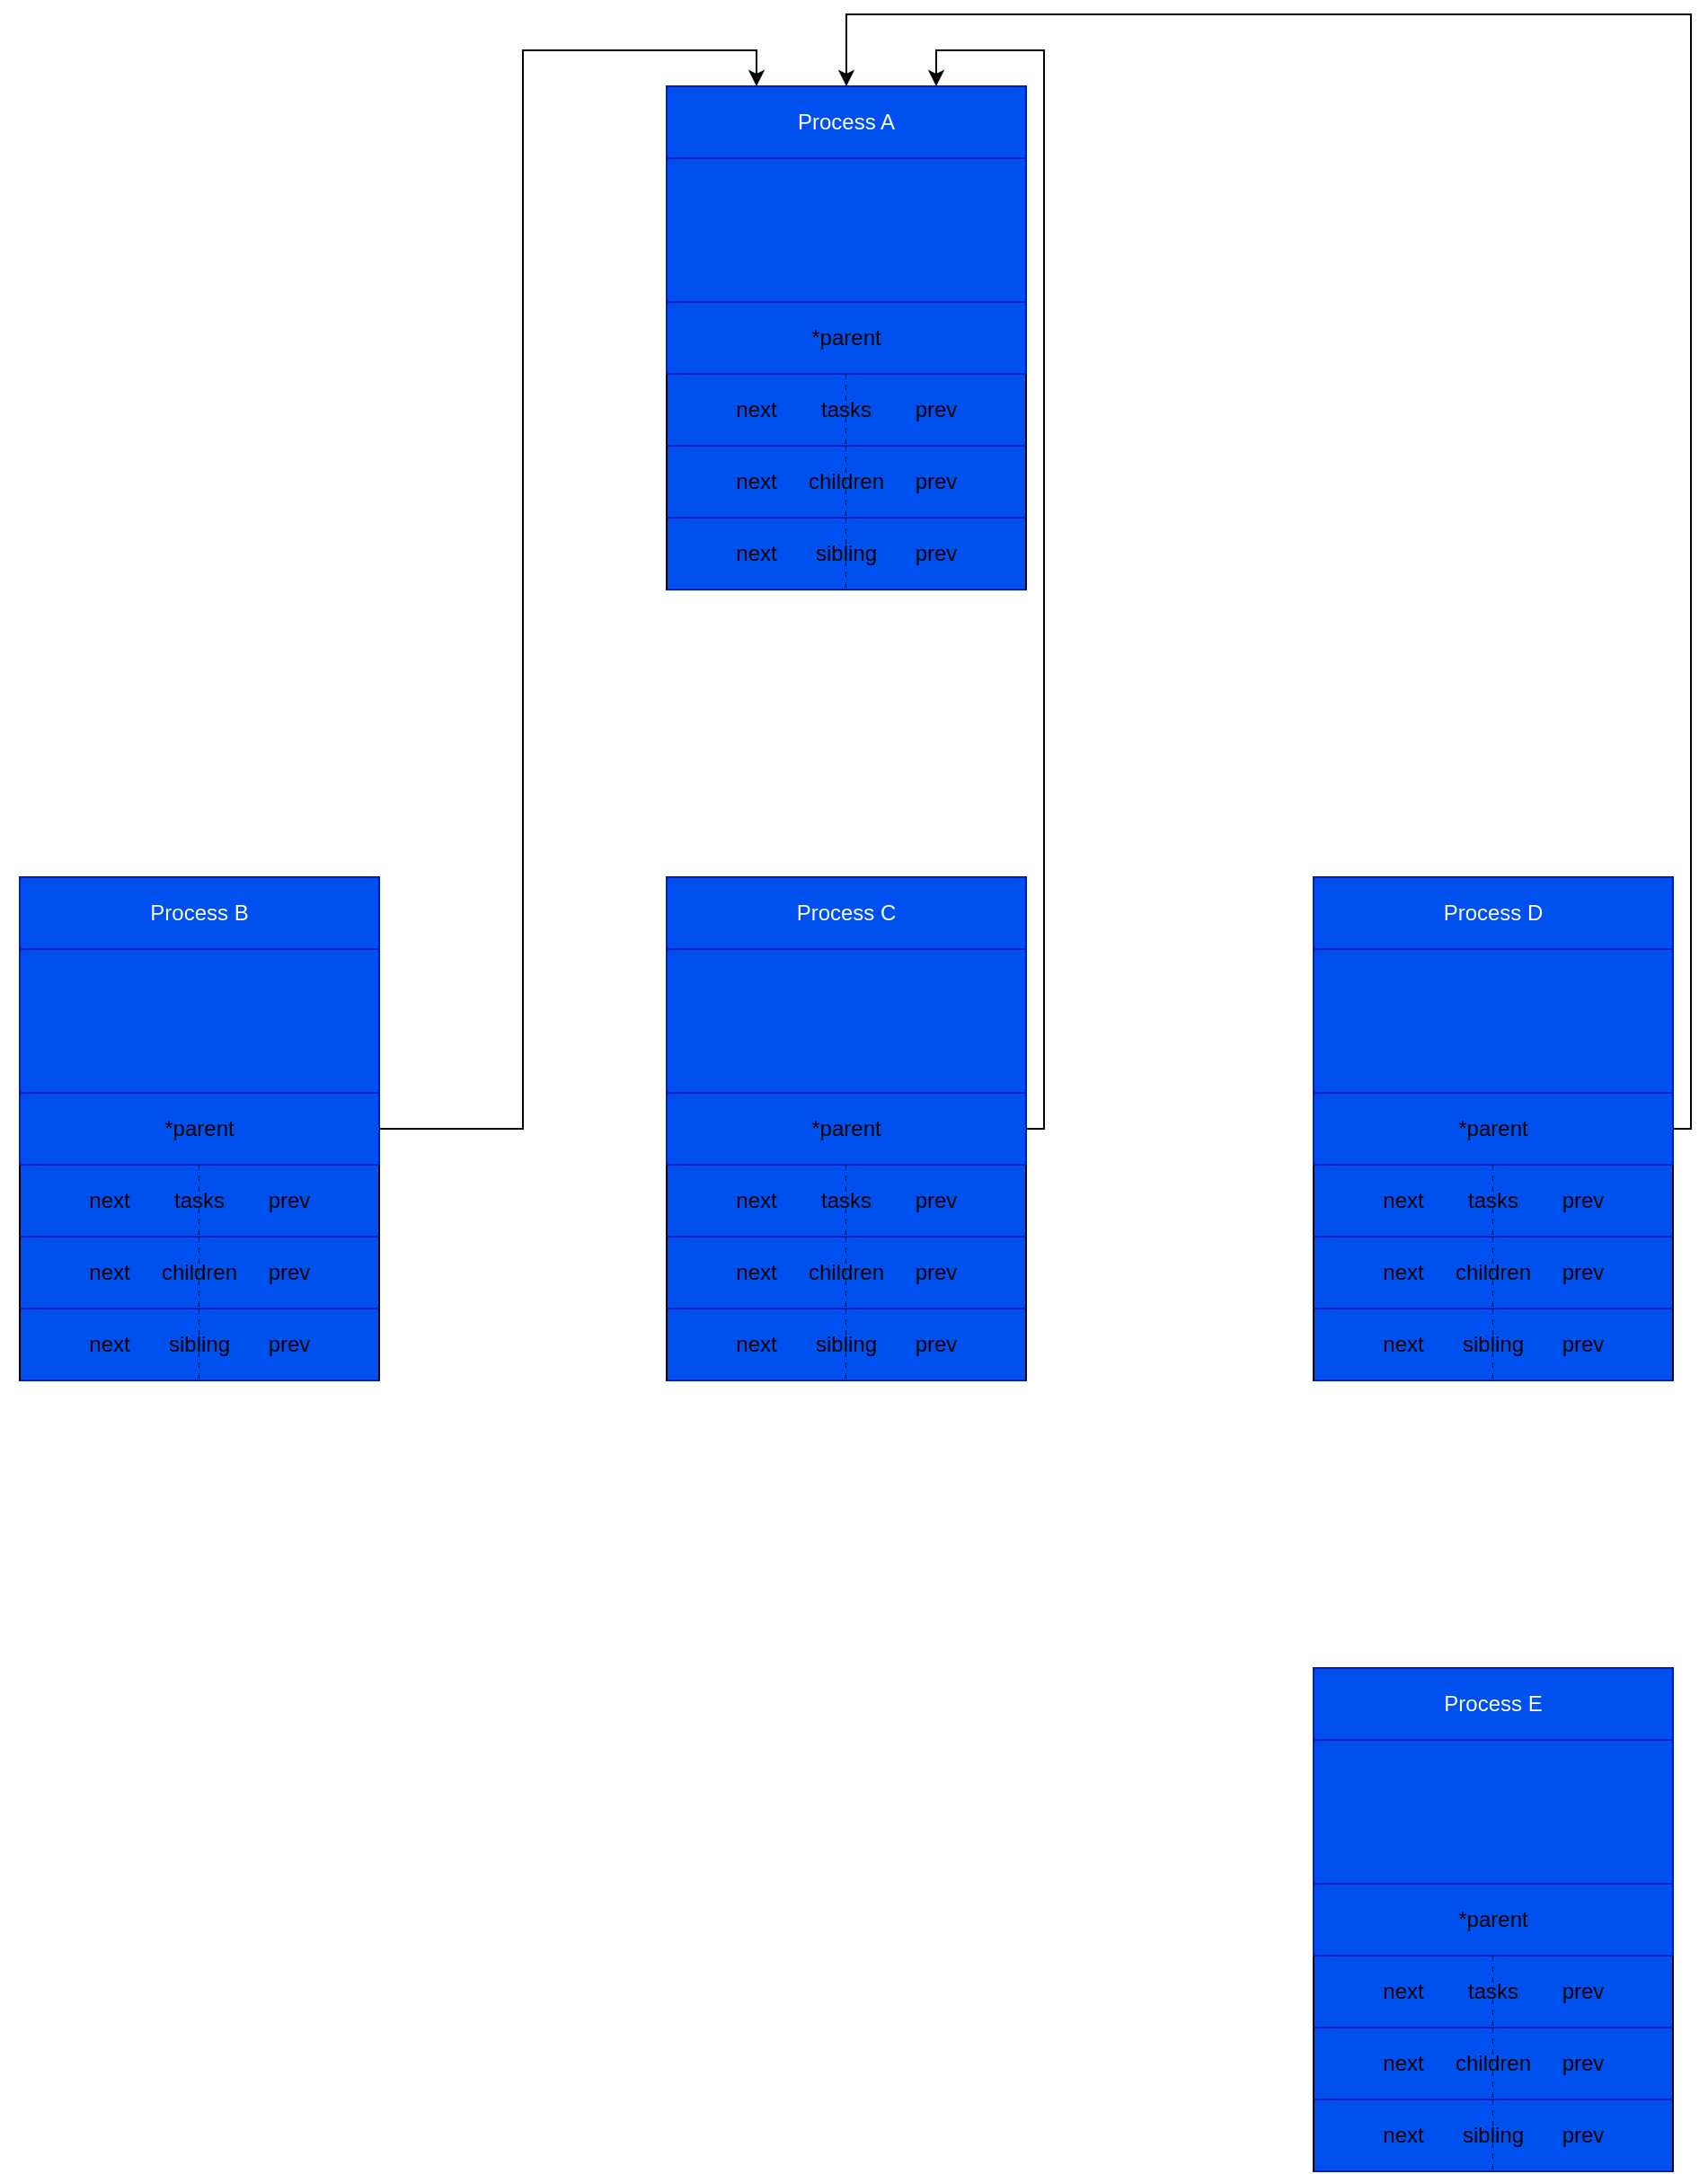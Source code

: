 <mxfile version="28.1.2">
  <diagram name="Page-1" id="jSjBeTgxp149Q0DbQiK0">
    <mxGraphModel dx="2678" dy="1028" grid="1" gridSize="10" guides="1" tooltips="1" connect="1" arrows="1" fold="1" page="1" pageScale="1" pageWidth="850" pageHeight="1100" math="0" shadow="0">
      <root>
        <mxCell id="0" />
        <mxCell id="1" parent="0" />
        <mxCell id="DQoFBdJlBpGmH9ihwqAg-1" value="Process A" style="rounded=0;whiteSpace=wrap;html=1;fillColor=#0050ef;fontColor=#ffffff;strokeColor=#001DBC;" parent="1" vertex="1">
          <mxGeometry x="320" y="80" width="200" height="40" as="geometry" />
        </mxCell>
        <mxCell id="DQoFBdJlBpGmH9ihwqAg-2" value="" style="rounded=0;whiteSpace=wrap;html=1;fillColor=#0050ef;fontColor=#ffffff;strokeColor=#001DBC;" parent="1" vertex="1">
          <mxGeometry x="320" y="120" width="200" height="80" as="geometry" />
        </mxCell>
        <mxCell id="DQoFBdJlBpGmH9ihwqAg-4" value="&lt;font style=&quot;color: light-dark(rgb(0, 0, 0), rgb(0, 0, 255));&quot;&gt;next&lt;/font&gt;" style="shape=partialRectangle;whiteSpace=wrap;html=1;left=0;right=0;fillColor=#0050ef;strokeColor=#001DBC;fontColor=#ffffff;" parent="1" vertex="1">
          <mxGeometry x="320" y="240" width="100" height="40" as="geometry" />
        </mxCell>
        <mxCell id="DQoFBdJlBpGmH9ihwqAg-5" value="" style="line;strokeWidth=1;direction=south;html=1;" parent="1" vertex="1">
          <mxGeometry x="310" y="240" width="20" height="40" as="geometry" />
        </mxCell>
        <mxCell id="DQoFBdJlBpGmH9ihwqAg-7" value="" style="line;strokeWidth=1;direction=south;html=1;dashed=1;" parent="1" vertex="1">
          <mxGeometry x="410" y="240" width="20" height="40" as="geometry" />
        </mxCell>
        <mxCell id="DQoFBdJlBpGmH9ihwqAg-8" value="&lt;font style=&quot;color: light-dark(rgb(0, 0, 0), rgb(0, 0, 255));&quot;&gt;prev&lt;/font&gt;" style="shape=partialRectangle;whiteSpace=wrap;html=1;left=0;right=0;fillColor=#0050ef;fontColor=#ffffff;strokeColor=#001DBC;" parent="1" vertex="1">
          <mxGeometry x="420" y="240" width="100" height="40" as="geometry" />
        </mxCell>
        <mxCell id="DQoFBdJlBpGmH9ihwqAg-9" value="" style="line;strokeWidth=1;direction=south;html=1;" parent="1" vertex="1">
          <mxGeometry x="510" y="240" width="20" height="40" as="geometry" />
        </mxCell>
        <mxCell id="DQoFBdJlBpGmH9ihwqAg-10" value="&lt;font style=&quot;color: light-dark(rgb(0, 0, 0), rgb(255, 255, 255));&quot;&gt;tasks&lt;/font&gt;" style="text;html=1;align=center;verticalAlign=middle;whiteSpace=wrap;rounded=0;" parent="1" vertex="1">
          <mxGeometry x="390" y="245" width="60" height="30" as="geometry" />
        </mxCell>
        <mxCell id="DQoFBdJlBpGmH9ihwqAg-11" value="&lt;font style=&quot;color: light-dark(rgb(0, 0, 0), rgb(0, 255, 0));&quot;&gt;next&lt;/font&gt;" style="shape=partialRectangle;whiteSpace=wrap;html=1;left=0;right=0;fillColor=#0050ef;fontColor=#ffffff;strokeColor=#001DBC;" parent="1" vertex="1">
          <mxGeometry x="320" y="280" width="100" height="40" as="geometry" />
        </mxCell>
        <mxCell id="DQoFBdJlBpGmH9ihwqAg-12" value="" style="line;strokeWidth=1;direction=south;html=1;" parent="1" vertex="1">
          <mxGeometry x="310" y="280" width="20" height="40" as="geometry" />
        </mxCell>
        <mxCell id="DQoFBdJlBpGmH9ihwqAg-13" value="" style="line;strokeWidth=1;direction=south;html=1;dashed=1;" parent="1" vertex="1">
          <mxGeometry x="410" y="280" width="20" height="40" as="geometry" />
        </mxCell>
        <mxCell id="DQoFBdJlBpGmH9ihwqAg-14" value="&lt;font style=&quot;color: light-dark(rgb(0, 0, 0), rgb(0, 255, 0));&quot;&gt;prev&lt;/font&gt;" style="shape=partialRectangle;whiteSpace=wrap;html=1;left=0;right=0;fillColor=#0050ef;fontColor=#ffffff;strokeColor=#001DBC;" parent="1" vertex="1">
          <mxGeometry x="420" y="280" width="100" height="40" as="geometry" />
        </mxCell>
        <mxCell id="DQoFBdJlBpGmH9ihwqAg-15" value="" style="line;strokeWidth=1;direction=south;html=1;" parent="1" vertex="1">
          <mxGeometry x="510" y="280" width="20" height="40" as="geometry" />
        </mxCell>
        <mxCell id="DQoFBdJlBpGmH9ihwqAg-16" value="children" style="text;html=1;align=center;verticalAlign=middle;whiteSpace=wrap;rounded=0;" parent="1" vertex="1">
          <mxGeometry x="390" y="285" width="60" height="30" as="geometry" />
        </mxCell>
        <mxCell id="DQoFBdJlBpGmH9ihwqAg-27" value="&lt;font style=&quot;color: light-dark(rgb(0, 0, 0), rgb(127, 0, 255));&quot;&gt;next&lt;/font&gt;" style="shape=partialRectangle;whiteSpace=wrap;html=1;left=0;right=0;fillColor=#0050ef;fontColor=#ffffff;strokeColor=#001DBC;" parent="1" vertex="1">
          <mxGeometry x="320" y="320" width="100" height="40" as="geometry" />
        </mxCell>
        <mxCell id="DQoFBdJlBpGmH9ihwqAg-28" value="" style="line;strokeWidth=1;direction=south;html=1;" parent="1" vertex="1">
          <mxGeometry x="310" y="320" width="20" height="40" as="geometry" />
        </mxCell>
        <mxCell id="DQoFBdJlBpGmH9ihwqAg-29" value="" style="line;strokeWidth=1;direction=south;html=1;dashed=1;" parent="1" vertex="1">
          <mxGeometry x="410" y="320" width="20" height="40" as="geometry" />
        </mxCell>
        <mxCell id="DQoFBdJlBpGmH9ihwqAg-30" value="&lt;font style=&quot;color: light-dark(rgb(0, 0, 0), rgb(127, 0, 255));&quot;&gt;prev&lt;/font&gt;" style="shape=partialRectangle;whiteSpace=wrap;html=1;left=0;right=0;fillColor=#0050ef;fontColor=#ffffff;strokeColor=#001DBC;" parent="1" vertex="1">
          <mxGeometry x="420" y="320" width="100" height="40" as="geometry" />
        </mxCell>
        <mxCell id="DQoFBdJlBpGmH9ihwqAg-31" value="" style="line;strokeWidth=1;direction=south;html=1;" parent="1" vertex="1">
          <mxGeometry x="510" y="320" width="20" height="40" as="geometry" />
        </mxCell>
        <mxCell id="DQoFBdJlBpGmH9ihwqAg-32" value="sibling" style="text;html=1;align=center;verticalAlign=middle;whiteSpace=wrap;rounded=0;" parent="1" vertex="1">
          <mxGeometry x="390" y="325" width="60" height="30" as="geometry" />
        </mxCell>
        <mxCell id="DQoFBdJlBpGmH9ihwqAg-33" value="&lt;font style=&quot;color: light-dark(rgb(0, 0, 0), rgb(204, 0, 0));&quot;&gt;*parent&lt;/font&gt;" style="rounded=0;whiteSpace=wrap;html=1;fillColor=#0050ef;fontColor=#ffffff;strokeColor=#001DBC;" parent="1" vertex="1">
          <mxGeometry x="320" y="200" width="200" height="40" as="geometry" />
        </mxCell>
        <mxCell id="Pr255XUGISF5RP6_E8v_-1" value="Process C" style="rounded=0;whiteSpace=wrap;html=1;fillColor=#0050ef;fontColor=#ffffff;strokeColor=#001DBC;" vertex="1" parent="1">
          <mxGeometry x="320" y="520" width="200" height="40" as="geometry" />
        </mxCell>
        <mxCell id="Pr255XUGISF5RP6_E8v_-2" value="" style="rounded=0;whiteSpace=wrap;html=1;fillColor=#0050ef;fontColor=#ffffff;strokeColor=#001DBC;" vertex="1" parent="1">
          <mxGeometry x="320" y="560" width="200" height="80" as="geometry" />
        </mxCell>
        <mxCell id="Pr255XUGISF5RP6_E8v_-3" value="&lt;font style=&quot;color: light-dark(rgb(0, 0, 0), rgb(0, 0, 255));&quot;&gt;next&lt;/font&gt;" style="shape=partialRectangle;whiteSpace=wrap;html=1;left=0;right=0;fillColor=#0050ef;strokeColor=#001DBC;fontColor=#ffffff;" vertex="1" parent="1">
          <mxGeometry x="320" y="680" width="100" height="40" as="geometry" />
        </mxCell>
        <mxCell id="Pr255XUGISF5RP6_E8v_-4" value="" style="line;strokeWidth=1;direction=south;html=1;" vertex="1" parent="1">
          <mxGeometry x="310" y="680" width="20" height="40" as="geometry" />
        </mxCell>
        <mxCell id="Pr255XUGISF5RP6_E8v_-5" value="" style="line;strokeWidth=1;direction=south;html=1;dashed=1;" vertex="1" parent="1">
          <mxGeometry x="410" y="680" width="20" height="40" as="geometry" />
        </mxCell>
        <mxCell id="Pr255XUGISF5RP6_E8v_-6" value="&lt;font style=&quot;color: light-dark(rgb(0, 0, 0), rgb(0, 0, 255));&quot;&gt;prev&lt;/font&gt;" style="shape=partialRectangle;whiteSpace=wrap;html=1;left=0;right=0;fillColor=#0050ef;fontColor=#ffffff;strokeColor=#001DBC;" vertex="1" parent="1">
          <mxGeometry x="420" y="680" width="100" height="40" as="geometry" />
        </mxCell>
        <mxCell id="Pr255XUGISF5RP6_E8v_-7" value="" style="line;strokeWidth=1;direction=south;html=1;" vertex="1" parent="1">
          <mxGeometry x="510" y="680" width="20" height="40" as="geometry" />
        </mxCell>
        <mxCell id="Pr255XUGISF5RP6_E8v_-8" value="&lt;font style=&quot;color: light-dark(rgb(0, 0, 0), rgb(255, 255, 255));&quot;&gt;tasks&lt;/font&gt;" style="text;html=1;align=center;verticalAlign=middle;whiteSpace=wrap;rounded=0;" vertex="1" parent="1">
          <mxGeometry x="390" y="685" width="60" height="30" as="geometry" />
        </mxCell>
        <mxCell id="Pr255XUGISF5RP6_E8v_-9" value="&lt;font style=&quot;color: light-dark(rgb(0, 0, 0), rgb(0, 255, 0));&quot;&gt;next&lt;/font&gt;" style="shape=partialRectangle;whiteSpace=wrap;html=1;left=0;right=0;fillColor=#0050ef;fontColor=#ffffff;strokeColor=#001DBC;" vertex="1" parent="1">
          <mxGeometry x="320" y="720" width="100" height="40" as="geometry" />
        </mxCell>
        <mxCell id="Pr255XUGISF5RP6_E8v_-10" value="" style="line;strokeWidth=1;direction=south;html=1;" vertex="1" parent="1">
          <mxGeometry x="310" y="720" width="20" height="40" as="geometry" />
        </mxCell>
        <mxCell id="Pr255XUGISF5RP6_E8v_-11" value="" style="line;strokeWidth=1;direction=south;html=1;dashed=1;" vertex="1" parent="1">
          <mxGeometry x="410" y="720" width="20" height="40" as="geometry" />
        </mxCell>
        <mxCell id="Pr255XUGISF5RP6_E8v_-12" value="&lt;font style=&quot;color: light-dark(rgb(0, 0, 0), rgb(0, 255, 0));&quot;&gt;prev&lt;/font&gt;" style="shape=partialRectangle;whiteSpace=wrap;html=1;left=0;right=0;fillColor=#0050ef;fontColor=#ffffff;strokeColor=#001DBC;" vertex="1" parent="1">
          <mxGeometry x="420" y="720" width="100" height="40" as="geometry" />
        </mxCell>
        <mxCell id="Pr255XUGISF5RP6_E8v_-13" value="" style="line;strokeWidth=1;direction=south;html=1;" vertex="1" parent="1">
          <mxGeometry x="510" y="720" width="20" height="40" as="geometry" />
        </mxCell>
        <mxCell id="Pr255XUGISF5RP6_E8v_-14" value="children" style="text;html=1;align=center;verticalAlign=middle;whiteSpace=wrap;rounded=0;" vertex="1" parent="1">
          <mxGeometry x="390" y="725" width="60" height="30" as="geometry" />
        </mxCell>
        <mxCell id="Pr255XUGISF5RP6_E8v_-15" value="&lt;font style=&quot;color: light-dark(rgb(0, 0, 0), rgb(127, 0, 255));&quot;&gt;next&lt;/font&gt;" style="shape=partialRectangle;whiteSpace=wrap;html=1;left=0;right=0;fillColor=#0050ef;fontColor=#ffffff;strokeColor=#001DBC;" vertex="1" parent="1">
          <mxGeometry x="320" y="760" width="100" height="40" as="geometry" />
        </mxCell>
        <mxCell id="Pr255XUGISF5RP6_E8v_-16" value="" style="line;strokeWidth=1;direction=south;html=1;" vertex="1" parent="1">
          <mxGeometry x="310" y="760" width="20" height="40" as="geometry" />
        </mxCell>
        <mxCell id="Pr255XUGISF5RP6_E8v_-17" value="" style="line;strokeWidth=1;direction=south;html=1;dashed=1;" vertex="1" parent="1">
          <mxGeometry x="410" y="760" width="20" height="40" as="geometry" />
        </mxCell>
        <mxCell id="Pr255XUGISF5RP6_E8v_-18" value="&lt;font style=&quot;color: light-dark(rgb(0, 0, 0), rgb(127, 0, 255));&quot;&gt;prev&lt;/font&gt;" style="shape=partialRectangle;whiteSpace=wrap;html=1;left=0;right=0;fillColor=#0050ef;fontColor=#ffffff;strokeColor=#001DBC;" vertex="1" parent="1">
          <mxGeometry x="420" y="760" width="100" height="40" as="geometry" />
        </mxCell>
        <mxCell id="Pr255XUGISF5RP6_E8v_-19" value="" style="line;strokeWidth=1;direction=south;html=1;" vertex="1" parent="1">
          <mxGeometry x="510" y="760" width="20" height="40" as="geometry" />
        </mxCell>
        <mxCell id="Pr255XUGISF5RP6_E8v_-20" value="sibling" style="text;html=1;align=center;verticalAlign=middle;whiteSpace=wrap;rounded=0;" vertex="1" parent="1">
          <mxGeometry x="390" y="765" width="60" height="30" as="geometry" />
        </mxCell>
        <mxCell id="Pr255XUGISF5RP6_E8v_-21" value="&lt;font style=&quot;color: light-dark(rgb(0, 0, 0), rgb(204, 0, 0));&quot;&gt;*parent&lt;/font&gt;" style="rounded=0;whiteSpace=wrap;html=1;fillColor=#0050ef;fontColor=#ffffff;strokeColor=#001DBC;" vertex="1" parent="1">
          <mxGeometry x="320" y="640" width="200" height="40" as="geometry" />
        </mxCell>
        <mxCell id="Pr255XUGISF5RP6_E8v_-22" value="Process D" style="rounded=0;whiteSpace=wrap;html=1;fillColor=#0050ef;fontColor=#ffffff;strokeColor=#001DBC;" vertex="1" parent="1">
          <mxGeometry x="680" y="520" width="200" height="40" as="geometry" />
        </mxCell>
        <mxCell id="Pr255XUGISF5RP6_E8v_-23" value="" style="rounded=0;whiteSpace=wrap;html=1;fillColor=#0050ef;fontColor=#ffffff;strokeColor=#001DBC;" vertex="1" parent="1">
          <mxGeometry x="680" y="560" width="200" height="80" as="geometry" />
        </mxCell>
        <mxCell id="Pr255XUGISF5RP6_E8v_-24" value="&lt;font style=&quot;color: light-dark(rgb(0, 0, 0), rgb(0, 0, 255));&quot;&gt;next&lt;/font&gt;" style="shape=partialRectangle;whiteSpace=wrap;html=1;left=0;right=0;fillColor=#0050ef;strokeColor=#001DBC;fontColor=#ffffff;" vertex="1" parent="1">
          <mxGeometry x="680" y="680" width="100" height="40" as="geometry" />
        </mxCell>
        <mxCell id="Pr255XUGISF5RP6_E8v_-25" value="" style="line;strokeWidth=1;direction=south;html=1;" vertex="1" parent="1">
          <mxGeometry x="670" y="680" width="20" height="40" as="geometry" />
        </mxCell>
        <mxCell id="Pr255XUGISF5RP6_E8v_-26" value="" style="line;strokeWidth=1;direction=south;html=1;dashed=1;" vertex="1" parent="1">
          <mxGeometry x="770" y="680" width="20" height="40" as="geometry" />
        </mxCell>
        <mxCell id="Pr255XUGISF5RP6_E8v_-27" value="&lt;font style=&quot;color: light-dark(rgb(0, 0, 0), rgb(0, 0, 255));&quot;&gt;prev&lt;/font&gt;" style="shape=partialRectangle;whiteSpace=wrap;html=1;left=0;right=0;fillColor=#0050ef;fontColor=#ffffff;strokeColor=#001DBC;" vertex="1" parent="1">
          <mxGeometry x="780" y="680" width="100" height="40" as="geometry" />
        </mxCell>
        <mxCell id="Pr255XUGISF5RP6_E8v_-28" value="" style="line;strokeWidth=1;direction=south;html=1;" vertex="1" parent="1">
          <mxGeometry x="870" y="680" width="20" height="40" as="geometry" />
        </mxCell>
        <mxCell id="Pr255XUGISF5RP6_E8v_-29" value="&lt;font style=&quot;color: light-dark(rgb(0, 0, 0), rgb(255, 255, 255));&quot;&gt;tasks&lt;/font&gt;" style="text;html=1;align=center;verticalAlign=middle;whiteSpace=wrap;rounded=0;" vertex="1" parent="1">
          <mxGeometry x="750" y="685" width="60" height="30" as="geometry" />
        </mxCell>
        <mxCell id="Pr255XUGISF5RP6_E8v_-30" value="&lt;font style=&quot;color: light-dark(rgb(0, 0, 0), rgb(0, 255, 0));&quot;&gt;next&lt;/font&gt;" style="shape=partialRectangle;whiteSpace=wrap;html=1;left=0;right=0;fillColor=#0050ef;fontColor=#ffffff;strokeColor=#001DBC;" vertex="1" parent="1">
          <mxGeometry x="680" y="720" width="100" height="40" as="geometry" />
        </mxCell>
        <mxCell id="Pr255XUGISF5RP6_E8v_-31" value="" style="line;strokeWidth=1;direction=south;html=1;" vertex="1" parent="1">
          <mxGeometry x="670" y="720" width="20" height="40" as="geometry" />
        </mxCell>
        <mxCell id="Pr255XUGISF5RP6_E8v_-32" value="" style="line;strokeWidth=1;direction=south;html=1;dashed=1;" vertex="1" parent="1">
          <mxGeometry x="770" y="720" width="20" height="40" as="geometry" />
        </mxCell>
        <mxCell id="Pr255XUGISF5RP6_E8v_-33" value="&lt;font style=&quot;color: light-dark(rgb(0, 0, 0), rgb(0, 255, 0));&quot;&gt;prev&lt;/font&gt;" style="shape=partialRectangle;whiteSpace=wrap;html=1;left=0;right=0;fillColor=#0050ef;fontColor=#ffffff;strokeColor=#001DBC;" vertex="1" parent="1">
          <mxGeometry x="780" y="720" width="100" height="40" as="geometry" />
        </mxCell>
        <mxCell id="Pr255XUGISF5RP6_E8v_-34" value="" style="line;strokeWidth=1;direction=south;html=1;" vertex="1" parent="1">
          <mxGeometry x="870" y="720" width="20" height="40" as="geometry" />
        </mxCell>
        <mxCell id="Pr255XUGISF5RP6_E8v_-35" value="children" style="text;html=1;align=center;verticalAlign=middle;whiteSpace=wrap;rounded=0;" vertex="1" parent="1">
          <mxGeometry x="750" y="725" width="60" height="30" as="geometry" />
        </mxCell>
        <mxCell id="Pr255XUGISF5RP6_E8v_-36" value="&lt;font style=&quot;color: light-dark(rgb(0, 0, 0), rgb(127, 0, 255));&quot;&gt;next&lt;/font&gt;" style="shape=partialRectangle;whiteSpace=wrap;html=1;left=0;right=0;fillColor=#0050ef;fontColor=#ffffff;strokeColor=#001DBC;" vertex="1" parent="1">
          <mxGeometry x="680" y="760" width="100" height="40" as="geometry" />
        </mxCell>
        <mxCell id="Pr255XUGISF5RP6_E8v_-37" value="" style="line;strokeWidth=1;direction=south;html=1;" vertex="1" parent="1">
          <mxGeometry x="670" y="760" width="20" height="40" as="geometry" />
        </mxCell>
        <mxCell id="Pr255XUGISF5RP6_E8v_-38" value="" style="line;strokeWidth=1;direction=south;html=1;dashed=1;" vertex="1" parent="1">
          <mxGeometry x="770" y="760" width="20" height="40" as="geometry" />
        </mxCell>
        <mxCell id="Pr255XUGISF5RP6_E8v_-39" value="&lt;font style=&quot;color: light-dark(rgb(0, 0, 0), rgb(127, 0, 255));&quot;&gt;prev&lt;/font&gt;" style="shape=partialRectangle;whiteSpace=wrap;html=1;left=0;right=0;fillColor=#0050ef;fontColor=#ffffff;strokeColor=#001DBC;" vertex="1" parent="1">
          <mxGeometry x="780" y="760" width="100" height="40" as="geometry" />
        </mxCell>
        <mxCell id="Pr255XUGISF5RP6_E8v_-40" value="" style="line;strokeWidth=1;direction=south;html=1;" vertex="1" parent="1">
          <mxGeometry x="870" y="760" width="20" height="40" as="geometry" />
        </mxCell>
        <mxCell id="Pr255XUGISF5RP6_E8v_-41" value="sibling" style="text;html=1;align=center;verticalAlign=middle;whiteSpace=wrap;rounded=0;" vertex="1" parent="1">
          <mxGeometry x="750" y="765" width="60" height="30" as="geometry" />
        </mxCell>
        <mxCell id="Pr255XUGISF5RP6_E8v_-42" value="&lt;font style=&quot;color: light-dark(rgb(0, 0, 0), rgb(204, 0, 0));&quot;&gt;*parent&lt;/font&gt;" style="rounded=0;whiteSpace=wrap;html=1;fillColor=#0050ef;fontColor=#ffffff;strokeColor=#001DBC;" vertex="1" parent="1">
          <mxGeometry x="680" y="640" width="200" height="40" as="geometry" />
        </mxCell>
        <mxCell id="Pr255XUGISF5RP6_E8v_-43" value="Process B" style="rounded=0;whiteSpace=wrap;html=1;fillColor=#0050ef;fontColor=#ffffff;strokeColor=#001DBC;" vertex="1" parent="1">
          <mxGeometry x="-40" y="520" width="200" height="40" as="geometry" />
        </mxCell>
        <mxCell id="Pr255XUGISF5RP6_E8v_-44" value="" style="rounded=0;whiteSpace=wrap;html=1;fillColor=#0050ef;fontColor=#ffffff;strokeColor=#001DBC;" vertex="1" parent="1">
          <mxGeometry x="-40" y="560" width="200" height="80" as="geometry" />
        </mxCell>
        <mxCell id="Pr255XUGISF5RP6_E8v_-45" value="&lt;font style=&quot;color: light-dark(rgb(0, 0, 0), rgb(0, 0, 255));&quot;&gt;next&lt;/font&gt;" style="shape=partialRectangle;whiteSpace=wrap;html=1;left=0;right=0;fillColor=#0050ef;strokeColor=#001DBC;fontColor=#ffffff;" vertex="1" parent="1">
          <mxGeometry x="-40" y="680" width="100" height="40" as="geometry" />
        </mxCell>
        <mxCell id="Pr255XUGISF5RP6_E8v_-46" value="" style="line;strokeWidth=1;direction=south;html=1;" vertex="1" parent="1">
          <mxGeometry x="-50" y="680" width="20" height="40" as="geometry" />
        </mxCell>
        <mxCell id="Pr255XUGISF5RP6_E8v_-47" value="" style="line;strokeWidth=1;direction=south;html=1;dashed=1;" vertex="1" parent="1">
          <mxGeometry x="50" y="680" width="20" height="40" as="geometry" />
        </mxCell>
        <mxCell id="Pr255XUGISF5RP6_E8v_-48" value="&lt;font style=&quot;color: light-dark(rgb(0, 0, 0), rgb(0, 0, 255));&quot;&gt;prev&lt;/font&gt;" style="shape=partialRectangle;whiteSpace=wrap;html=1;left=0;right=0;fillColor=#0050ef;fontColor=#ffffff;strokeColor=#001DBC;" vertex="1" parent="1">
          <mxGeometry x="60" y="680" width="100" height="40" as="geometry" />
        </mxCell>
        <mxCell id="Pr255XUGISF5RP6_E8v_-49" value="" style="line;strokeWidth=1;direction=south;html=1;" vertex="1" parent="1">
          <mxGeometry x="150" y="680" width="20" height="40" as="geometry" />
        </mxCell>
        <mxCell id="Pr255XUGISF5RP6_E8v_-50" value="&lt;font style=&quot;color: light-dark(rgb(0, 0, 0), rgb(255, 255, 255));&quot;&gt;tasks&lt;/font&gt;" style="text;html=1;align=center;verticalAlign=middle;whiteSpace=wrap;rounded=0;" vertex="1" parent="1">
          <mxGeometry x="30" y="685" width="60" height="30" as="geometry" />
        </mxCell>
        <mxCell id="Pr255XUGISF5RP6_E8v_-51" value="&lt;font style=&quot;color: light-dark(rgb(0, 0, 0), rgb(0, 255, 0));&quot;&gt;next&lt;/font&gt;" style="shape=partialRectangle;whiteSpace=wrap;html=1;left=0;right=0;fillColor=#0050ef;fontColor=#ffffff;strokeColor=#001DBC;" vertex="1" parent="1">
          <mxGeometry x="-40" y="720" width="100" height="40" as="geometry" />
        </mxCell>
        <mxCell id="Pr255XUGISF5RP6_E8v_-52" value="" style="line;strokeWidth=1;direction=south;html=1;" vertex="1" parent="1">
          <mxGeometry x="-50" y="720" width="20" height="40" as="geometry" />
        </mxCell>
        <mxCell id="Pr255XUGISF5RP6_E8v_-53" value="" style="line;strokeWidth=1;direction=south;html=1;dashed=1;" vertex="1" parent="1">
          <mxGeometry x="50" y="720" width="20" height="40" as="geometry" />
        </mxCell>
        <mxCell id="Pr255XUGISF5RP6_E8v_-54" value="&lt;font style=&quot;color: light-dark(rgb(0, 0, 0), rgb(0, 255, 0));&quot;&gt;prev&lt;/font&gt;" style="shape=partialRectangle;whiteSpace=wrap;html=1;left=0;right=0;fillColor=#0050ef;fontColor=#ffffff;strokeColor=#001DBC;" vertex="1" parent="1">
          <mxGeometry x="60" y="720" width="100" height="40" as="geometry" />
        </mxCell>
        <mxCell id="Pr255XUGISF5RP6_E8v_-55" value="" style="line;strokeWidth=1;direction=south;html=1;" vertex="1" parent="1">
          <mxGeometry x="150" y="720" width="20" height="40" as="geometry" />
        </mxCell>
        <mxCell id="Pr255XUGISF5RP6_E8v_-56" value="children" style="text;html=1;align=center;verticalAlign=middle;whiteSpace=wrap;rounded=0;" vertex="1" parent="1">
          <mxGeometry x="30" y="725" width="60" height="30" as="geometry" />
        </mxCell>
        <mxCell id="Pr255XUGISF5RP6_E8v_-57" value="&lt;font style=&quot;color: light-dark(rgb(0, 0, 0), rgb(127, 0, 255));&quot;&gt;next&lt;/font&gt;" style="shape=partialRectangle;whiteSpace=wrap;html=1;left=0;right=0;fillColor=#0050ef;fontColor=#ffffff;strokeColor=#001DBC;" vertex="1" parent="1">
          <mxGeometry x="-40" y="760" width="100" height="40" as="geometry" />
        </mxCell>
        <mxCell id="Pr255XUGISF5RP6_E8v_-58" value="" style="line;strokeWidth=1;direction=south;html=1;" vertex="1" parent="1">
          <mxGeometry x="-50" y="760" width="20" height="40" as="geometry" />
        </mxCell>
        <mxCell id="Pr255XUGISF5RP6_E8v_-59" value="" style="line;strokeWidth=1;direction=south;html=1;dashed=1;" vertex="1" parent="1">
          <mxGeometry x="50" y="760" width="20" height="40" as="geometry" />
        </mxCell>
        <mxCell id="Pr255XUGISF5RP6_E8v_-60" value="&lt;font style=&quot;color: light-dark(rgb(0, 0, 0), rgb(127, 0, 255));&quot;&gt;prev&lt;/font&gt;" style="shape=partialRectangle;whiteSpace=wrap;html=1;left=0;right=0;fillColor=#0050ef;fontColor=#ffffff;strokeColor=#001DBC;" vertex="1" parent="1">
          <mxGeometry x="60" y="760" width="100" height="40" as="geometry" />
        </mxCell>
        <mxCell id="Pr255XUGISF5RP6_E8v_-61" value="" style="line;strokeWidth=1;direction=south;html=1;" vertex="1" parent="1">
          <mxGeometry x="150" y="760" width="20" height="40" as="geometry" />
        </mxCell>
        <mxCell id="Pr255XUGISF5RP6_E8v_-62" value="sibling" style="text;html=1;align=center;verticalAlign=middle;whiteSpace=wrap;rounded=0;" vertex="1" parent="1">
          <mxGeometry x="30" y="765" width="60" height="30" as="geometry" />
        </mxCell>
        <mxCell id="Pr255XUGISF5RP6_E8v_-63" value="&lt;font style=&quot;color: light-dark(rgb(0, 0, 0), rgb(204, 0, 0));&quot;&gt;*parent&lt;/font&gt;" style="rounded=0;whiteSpace=wrap;html=1;fillColor=#0050ef;fontColor=#ffffff;strokeColor=#001DBC;" vertex="1" parent="1">
          <mxGeometry x="-40" y="640" width="200" height="40" as="geometry" />
        </mxCell>
        <mxCell id="Pr255XUGISF5RP6_E8v_-64" value="Process E" style="rounded=0;whiteSpace=wrap;html=1;fillColor=#0050ef;fontColor=#ffffff;strokeColor=#001DBC;" vertex="1" parent="1">
          <mxGeometry x="680" y="960" width="200" height="40" as="geometry" />
        </mxCell>
        <mxCell id="Pr255XUGISF5RP6_E8v_-65" value="" style="rounded=0;whiteSpace=wrap;html=1;fillColor=#0050ef;fontColor=#ffffff;strokeColor=#001DBC;" vertex="1" parent="1">
          <mxGeometry x="680" y="1000" width="200" height="80" as="geometry" />
        </mxCell>
        <mxCell id="Pr255XUGISF5RP6_E8v_-66" value="&lt;font style=&quot;color: light-dark(rgb(0, 0, 0), rgb(0, 0, 255));&quot;&gt;next&lt;/font&gt;" style="shape=partialRectangle;whiteSpace=wrap;html=1;left=0;right=0;fillColor=#0050ef;strokeColor=#001DBC;fontColor=#ffffff;" vertex="1" parent="1">
          <mxGeometry x="680" y="1120" width="100" height="40" as="geometry" />
        </mxCell>
        <mxCell id="Pr255XUGISF5RP6_E8v_-67" value="" style="line;strokeWidth=1;direction=south;html=1;" vertex="1" parent="1">
          <mxGeometry x="670" y="1120" width="20" height="40" as="geometry" />
        </mxCell>
        <mxCell id="Pr255XUGISF5RP6_E8v_-68" value="" style="line;strokeWidth=1;direction=south;html=1;dashed=1;" vertex="1" parent="1">
          <mxGeometry x="770" y="1120" width="20" height="40" as="geometry" />
        </mxCell>
        <mxCell id="Pr255XUGISF5RP6_E8v_-69" value="&lt;font style=&quot;color: light-dark(rgb(0, 0, 0), rgb(0, 0, 255));&quot;&gt;prev&lt;/font&gt;" style="shape=partialRectangle;whiteSpace=wrap;html=1;left=0;right=0;fillColor=#0050ef;fontColor=#ffffff;strokeColor=#001DBC;" vertex="1" parent="1">
          <mxGeometry x="780" y="1120" width="100" height="40" as="geometry" />
        </mxCell>
        <mxCell id="Pr255XUGISF5RP6_E8v_-70" value="" style="line;strokeWidth=1;direction=south;html=1;" vertex="1" parent="1">
          <mxGeometry x="870" y="1120" width="20" height="40" as="geometry" />
        </mxCell>
        <mxCell id="Pr255XUGISF5RP6_E8v_-71" value="&lt;font style=&quot;color: light-dark(rgb(0, 0, 0), rgb(255, 255, 255));&quot;&gt;tasks&lt;/font&gt;" style="text;html=1;align=center;verticalAlign=middle;whiteSpace=wrap;rounded=0;" vertex="1" parent="1">
          <mxGeometry x="750" y="1125" width="60" height="30" as="geometry" />
        </mxCell>
        <mxCell id="Pr255XUGISF5RP6_E8v_-72" value="&lt;font style=&quot;color: light-dark(rgb(0, 0, 0), rgb(0, 255, 0));&quot;&gt;next&lt;/font&gt;" style="shape=partialRectangle;whiteSpace=wrap;html=1;left=0;right=0;fillColor=#0050ef;fontColor=#ffffff;strokeColor=#001DBC;" vertex="1" parent="1">
          <mxGeometry x="680" y="1160" width="100" height="40" as="geometry" />
        </mxCell>
        <mxCell id="Pr255XUGISF5RP6_E8v_-73" value="" style="line;strokeWidth=1;direction=south;html=1;" vertex="1" parent="1">
          <mxGeometry x="670" y="1160" width="20" height="40" as="geometry" />
        </mxCell>
        <mxCell id="Pr255XUGISF5RP6_E8v_-74" value="" style="line;strokeWidth=1;direction=south;html=1;dashed=1;" vertex="1" parent="1">
          <mxGeometry x="770" y="1160" width="20" height="40" as="geometry" />
        </mxCell>
        <mxCell id="Pr255XUGISF5RP6_E8v_-75" value="&lt;font style=&quot;color: light-dark(rgb(0, 0, 0), rgb(0, 255, 0));&quot;&gt;prev&lt;/font&gt;" style="shape=partialRectangle;whiteSpace=wrap;html=1;left=0;right=0;fillColor=#0050ef;fontColor=#ffffff;strokeColor=#001DBC;" vertex="1" parent="1">
          <mxGeometry x="780" y="1160" width="100" height="40" as="geometry" />
        </mxCell>
        <mxCell id="Pr255XUGISF5RP6_E8v_-76" value="" style="line;strokeWidth=1;direction=south;html=1;" vertex="1" parent="1">
          <mxGeometry x="870" y="1160" width="20" height="40" as="geometry" />
        </mxCell>
        <mxCell id="Pr255XUGISF5RP6_E8v_-77" value="children" style="text;html=1;align=center;verticalAlign=middle;whiteSpace=wrap;rounded=0;" vertex="1" parent="1">
          <mxGeometry x="750" y="1165" width="60" height="30" as="geometry" />
        </mxCell>
        <mxCell id="Pr255XUGISF5RP6_E8v_-78" value="&lt;font style=&quot;color: light-dark(rgb(0, 0, 0), rgb(127, 0, 255));&quot;&gt;next&lt;/font&gt;" style="shape=partialRectangle;whiteSpace=wrap;html=1;left=0;right=0;fillColor=#0050ef;fontColor=#ffffff;strokeColor=#001DBC;" vertex="1" parent="1">
          <mxGeometry x="680" y="1200" width="100" height="40" as="geometry" />
        </mxCell>
        <mxCell id="Pr255XUGISF5RP6_E8v_-79" value="" style="line;strokeWidth=1;direction=south;html=1;" vertex="1" parent="1">
          <mxGeometry x="670" y="1200" width="20" height="40" as="geometry" />
        </mxCell>
        <mxCell id="Pr255XUGISF5RP6_E8v_-80" value="" style="line;strokeWidth=1;direction=south;html=1;dashed=1;" vertex="1" parent="1">
          <mxGeometry x="770" y="1200" width="20" height="40" as="geometry" />
        </mxCell>
        <mxCell id="Pr255XUGISF5RP6_E8v_-81" value="&lt;font style=&quot;color: light-dark(rgb(0, 0, 0), rgb(127, 0, 255));&quot;&gt;prev&lt;/font&gt;" style="shape=partialRectangle;whiteSpace=wrap;html=1;left=0;right=0;fillColor=#0050ef;fontColor=#ffffff;strokeColor=#001DBC;" vertex="1" parent="1">
          <mxGeometry x="780" y="1200" width="100" height="40" as="geometry" />
        </mxCell>
        <mxCell id="Pr255XUGISF5RP6_E8v_-82" value="" style="line;strokeWidth=1;direction=south;html=1;" vertex="1" parent="1">
          <mxGeometry x="870" y="1200" width="20" height="40" as="geometry" />
        </mxCell>
        <mxCell id="Pr255XUGISF5RP6_E8v_-83" value="sibling" style="text;html=1;align=center;verticalAlign=middle;whiteSpace=wrap;rounded=0;" vertex="1" parent="1">
          <mxGeometry x="750" y="1205" width="60" height="30" as="geometry" />
        </mxCell>
        <mxCell id="Pr255XUGISF5RP6_E8v_-84" value="&lt;font style=&quot;color: light-dark(rgb(0, 0, 0), rgb(204, 0, 0));&quot;&gt;*parent&lt;/font&gt;" style="rounded=0;whiteSpace=wrap;html=1;fillColor=#0050ef;fontColor=#ffffff;strokeColor=#001DBC;" vertex="1" parent="1">
          <mxGeometry x="680" y="1080" width="200" height="40" as="geometry" />
        </mxCell>
        <mxCell id="Pr255XUGISF5RP6_E8v_-85" value="" style="endArrow=classic;html=1;rounded=0;entryX=0.25;entryY=0;entryDx=0;entryDy=0;edgeStyle=orthogonalEdgeStyle;" edge="1" parent="1" target="DQoFBdJlBpGmH9ihwqAg-1">
          <mxGeometry width="50" height="50" relative="1" as="geometry">
            <mxPoint x="160" y="660" as="sourcePoint" />
            <mxPoint x="210" y="610" as="targetPoint" />
            <Array as="points">
              <mxPoint x="240" y="660" />
              <mxPoint x="240" y="60" />
              <mxPoint x="370" y="60" />
            </Array>
          </mxGeometry>
        </mxCell>
        <mxCell id="Pr255XUGISF5RP6_E8v_-86" value="" style="endArrow=classic;html=1;rounded=0;entryX=0.75;entryY=0;entryDx=0;entryDy=0;edgeStyle=orthogonalEdgeStyle;exitX=1;exitY=0.5;exitDx=0;exitDy=0;" edge="1" parent="1" source="Pr255XUGISF5RP6_E8v_-21" target="DQoFBdJlBpGmH9ihwqAg-1">
          <mxGeometry width="50" height="50" relative="1" as="geometry">
            <mxPoint x="610" y="670" as="sourcePoint" />
            <mxPoint x="560" y="90" as="targetPoint" />
            <Array as="points">
              <mxPoint x="530" y="660" />
              <mxPoint x="530" y="60" />
              <mxPoint x="470" y="60" />
            </Array>
          </mxGeometry>
        </mxCell>
        <mxCell id="Pr255XUGISF5RP6_E8v_-87" value="" style="endArrow=classic;html=1;rounded=0;entryX=0.5;entryY=0;entryDx=0;entryDy=0;edgeStyle=orthogonalEdgeStyle;" edge="1" parent="1" target="DQoFBdJlBpGmH9ihwqAg-1">
          <mxGeometry width="50" height="50" relative="1" as="geometry">
            <mxPoint x="880" y="660" as="sourcePoint" />
            <mxPoint x="930" y="610" as="targetPoint" />
            <Array as="points">
              <mxPoint x="890" y="660" />
              <mxPoint x="890" y="40" />
              <mxPoint x="420" y="40" />
            </Array>
          </mxGeometry>
        </mxCell>
      </root>
    </mxGraphModel>
  </diagram>
</mxfile>
